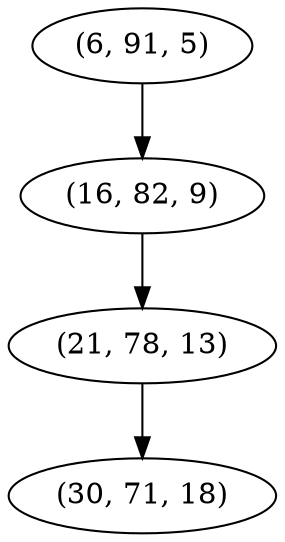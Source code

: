 digraph tree {
    "(6, 91, 5)";
    "(16, 82, 9)";
    "(21, 78, 13)";
    "(30, 71, 18)";
    "(6, 91, 5)" -> "(16, 82, 9)";
    "(16, 82, 9)" -> "(21, 78, 13)";
    "(21, 78, 13)" -> "(30, 71, 18)";
}
